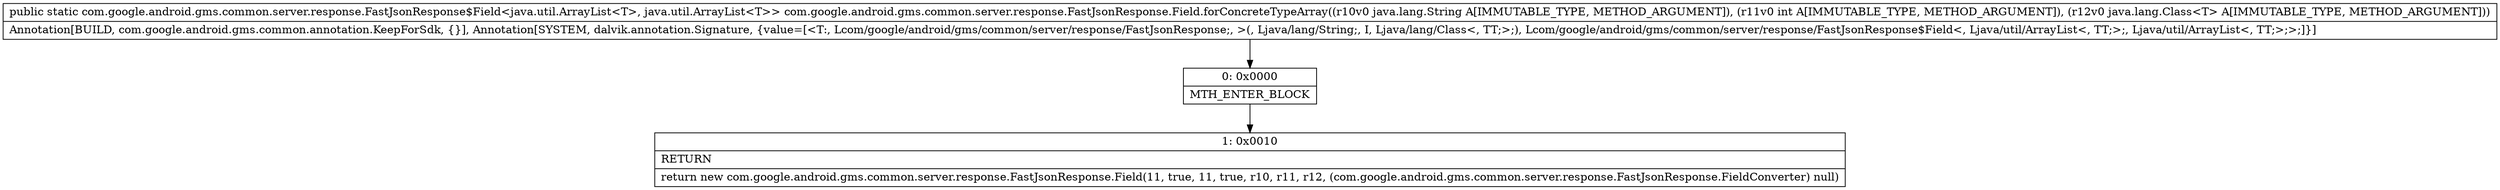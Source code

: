 digraph "CFG forcom.google.android.gms.common.server.response.FastJsonResponse.Field.forConcreteTypeArray(Ljava\/lang\/String;ILjava\/lang\/Class;)Lcom\/google\/android\/gms\/common\/server\/response\/FastJsonResponse$Field;" {
Node_0 [shape=record,label="{0\:\ 0x0000|MTH_ENTER_BLOCK\l}"];
Node_1 [shape=record,label="{1\:\ 0x0010|RETURN\l|return new com.google.android.gms.common.server.response.FastJsonResponse.Field(11, true, 11, true, r10, r11, r12, (com.google.android.gms.common.server.response.FastJsonResponse.FieldConverter) null)\l}"];
MethodNode[shape=record,label="{public static com.google.android.gms.common.server.response.FastJsonResponse$Field\<java.util.ArrayList\<T\>, java.util.ArrayList\<T\>\> com.google.android.gms.common.server.response.FastJsonResponse.Field.forConcreteTypeArray((r10v0 java.lang.String A[IMMUTABLE_TYPE, METHOD_ARGUMENT]), (r11v0 int A[IMMUTABLE_TYPE, METHOD_ARGUMENT]), (r12v0 java.lang.Class\<T\> A[IMMUTABLE_TYPE, METHOD_ARGUMENT]))  | Annotation[BUILD, com.google.android.gms.common.annotation.KeepForSdk, \{\}], Annotation[SYSTEM, dalvik.annotation.Signature, \{value=[\<T:, Lcom\/google\/android\/gms\/common\/server\/response\/FastJsonResponse;, \>(, Ljava\/lang\/String;, I, Ljava\/lang\/Class\<, TT;\>;), Lcom\/google\/android\/gms\/common\/server\/response\/FastJsonResponse$Field\<, Ljava\/util\/ArrayList\<, TT;\>;, Ljava\/util\/ArrayList\<, TT;\>;\>;]\}]\l}"];
MethodNode -> Node_0;
Node_0 -> Node_1;
}

